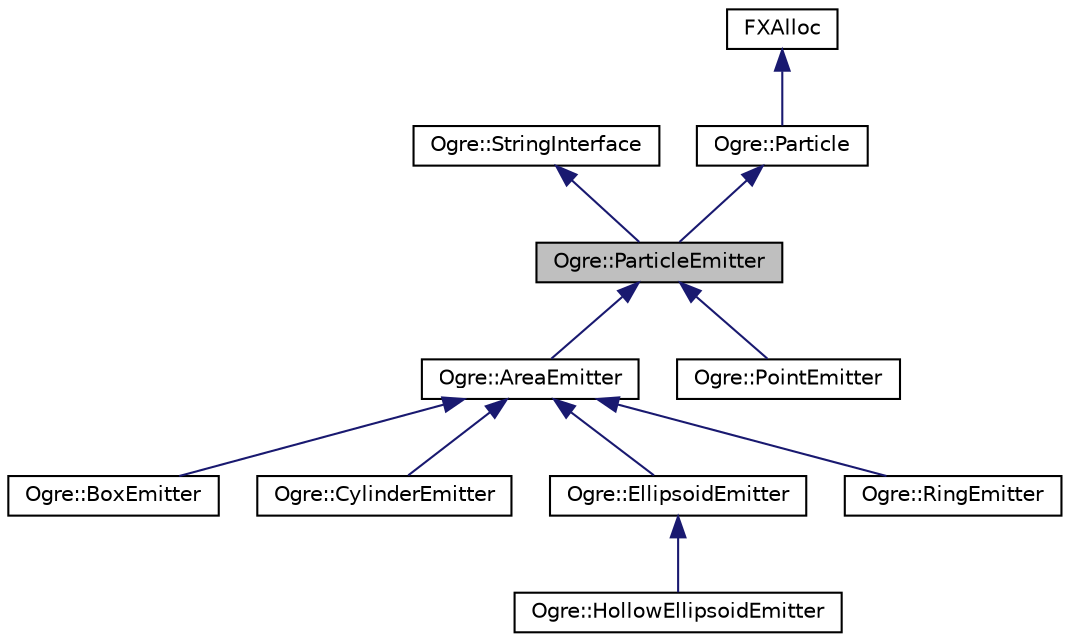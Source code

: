 digraph "Ogre::ParticleEmitter"
{
  bgcolor="transparent";
  edge [fontname="Helvetica",fontsize="10",labelfontname="Helvetica",labelfontsize="10"];
  node [fontname="Helvetica",fontsize="10",shape=record];
  Node0 [label="Ogre::ParticleEmitter",height=0.2,width=0.4,color="black", fillcolor="grey75", style="filled", fontcolor="black"];
  Node1 -> Node0 [dir="back",color="midnightblue",fontsize="10",style="solid",fontname="Helvetica"];
  Node1 [label="Ogre::StringInterface",height=0.2,width=0.4,color="black",URL="$class_ogre_1_1_string_interface.html",tooltip="Class defining the common interface which classes can use to present a reflection-style, self-defining parameter set to callers. "];
  Node2 -> Node0 [dir="back",color="midnightblue",fontsize="10",style="solid",fontname="Helvetica"];
  Node2 [label="Ogre::Particle",height=0.2,width=0.4,color="black",URL="$class_ogre_1_1_particle.html",tooltip="Class representing a single particle instance. "];
  Node3 -> Node2 [dir="back",color="midnightblue",fontsize="10",style="solid",fontname="Helvetica"];
  Node3 [label="FXAlloc",height=0.2,width=0.4,color="black",URL="$class_ogre_1_1_allocated_object.html"];
  Node0 -> Node4 [dir="back",color="midnightblue",fontsize="10",style="solid",fontname="Helvetica"];
  Node4 [label="Ogre::AreaEmitter",height=0.2,width=0.4,color="black",URL="$class_ogre_1_1_area_emitter.html",tooltip="Particle emitter which emits particles randomly from points inside an area (box, sphere, ellipsoid whatever subclasses choose to be). "];
  Node4 -> Node5 [dir="back",color="midnightblue",fontsize="10",style="solid",fontname="Helvetica"];
  Node5 [label="Ogre::BoxEmitter",height=0.2,width=0.4,color="black",URL="$class_ogre_1_1_box_emitter.html",tooltip="Particle emitter which emits particles randomly from points inside a box. "];
  Node4 -> Node6 [dir="back",color="midnightblue",fontsize="10",style="solid",fontname="Helvetica"];
  Node6 [label="Ogre::CylinderEmitter",height=0.2,width=0.4,color="black",URL="$class_ogre_1_1_cylinder_emitter.html",tooltip="Particle emitter which emits particles randomly from points inside a cylinder. "];
  Node4 -> Node7 [dir="back",color="midnightblue",fontsize="10",style="solid",fontname="Helvetica"];
  Node7 [label="Ogre::EllipsoidEmitter",height=0.2,width=0.4,color="black",URL="$class_ogre_1_1_ellipsoid_emitter.html",tooltip="Particle emitter which emits particles randomly from points inside an ellipsoid. "];
  Node7 -> Node8 [dir="back",color="midnightblue",fontsize="10",style="solid",fontname="Helvetica"];
  Node8 [label="Ogre::HollowEllipsoidEmitter",height=0.2,width=0.4,color="black",URL="$class_ogre_1_1_hollow_ellipsoid_emitter.html",tooltip="Particle emitter which emits particles randomly from points inside a hollow ellipsoid. "];
  Node4 -> Node9 [dir="back",color="midnightblue",fontsize="10",style="solid",fontname="Helvetica"];
  Node9 [label="Ogre::RingEmitter",height=0.2,width=0.4,color="black",URL="$class_ogre_1_1_ring_emitter.html",tooltip="Particle emitter which emits particles randomly from points inside a ring (e.g. "];
  Node0 -> Node10 [dir="back",color="midnightblue",fontsize="10",style="solid",fontname="Helvetica"];
  Node10 [label="Ogre::PointEmitter",height=0.2,width=0.4,color="black",URL="$class_ogre_1_1_point_emitter.html",tooltip="Particle emitter which emits particles from a single point. "];
}
